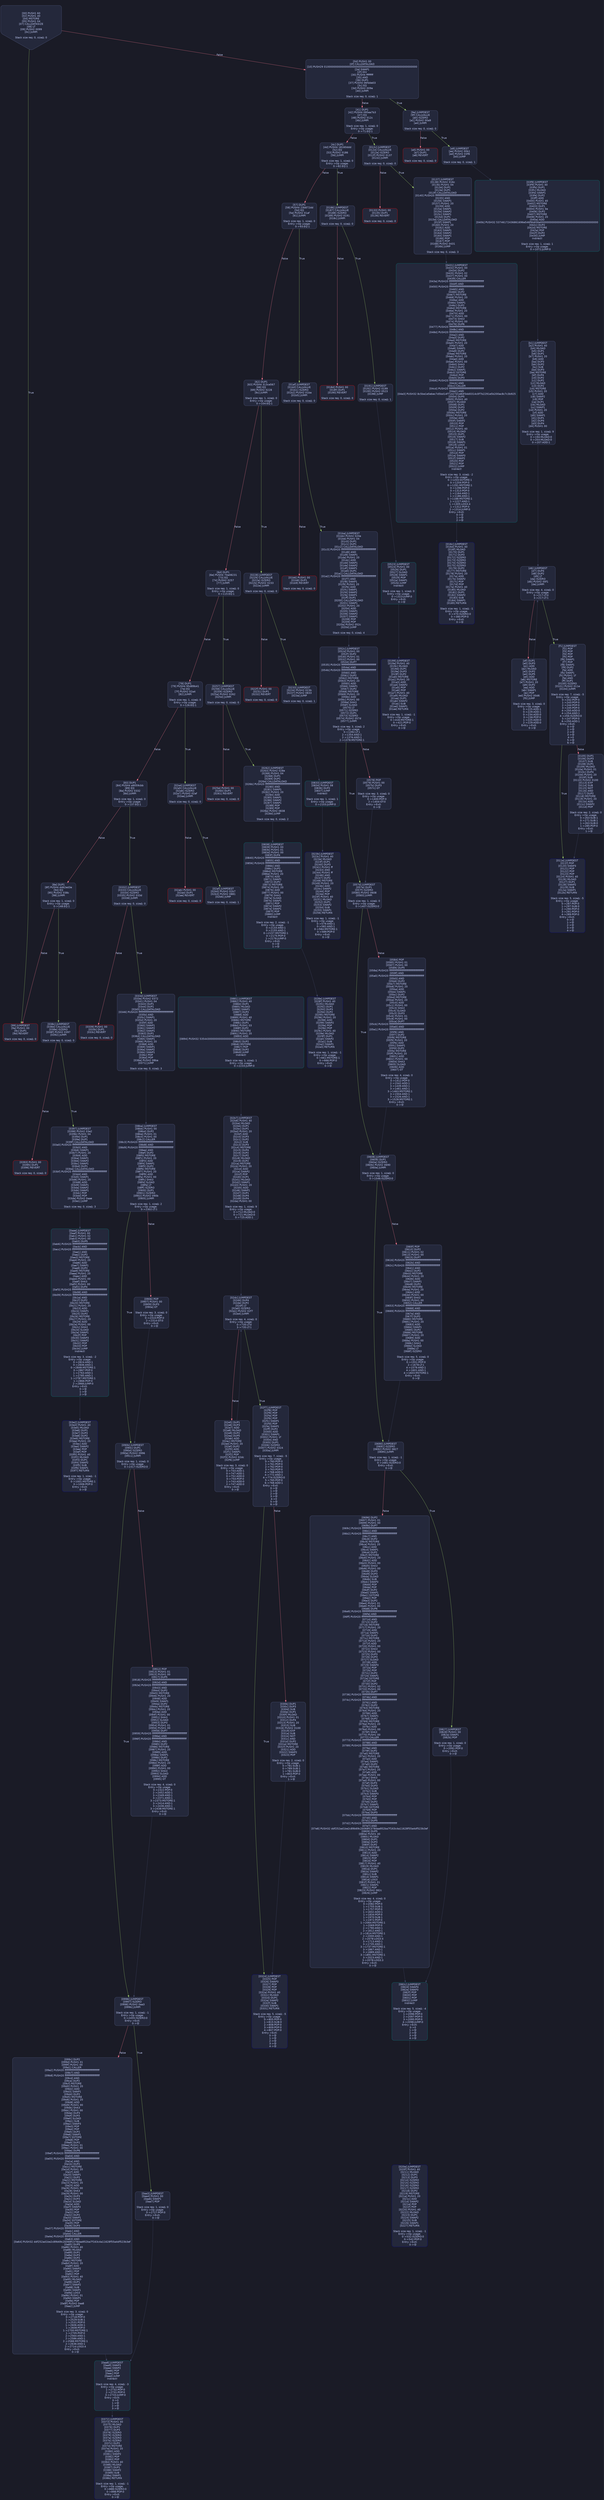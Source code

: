 digraph G {
    node [shape=box, style="filled, rounded", color="#565f89", fontcolor="#c0caf5", fontname="Helvetica", fillcolor="#24283b"];
    edge [color="#414868", fontcolor="#c0caf5", fontname="Helvetica"];
    bgcolor="#1a1b26";
    0 [ label = "[00] PUSH1 60
[02] PUSH1 40
[04] MSTORE
[05] PUSH1 04
[07] CALLDATASIZE
[08] LT
[09] PUSH2 0099
[0c] JUMPI

Stack size req: 0, sizeΔ: 0
" shape = invhouse]
    1 [ label = "[0d] PUSH1 00
[0f] CALLDATALOAD
[10] PUSH29 0100000000000000000000000000000000000000000000000000000000
[2e] SWAP1
[2f] DIV
[30] PUSH4 ffffffff
[35] AND
[36] DUP1
[37] PUSH4 06fdde03
[3c] EQ
[3d] PUSH2 009e
[40] JUMPI

Stack size req: 0, sizeΔ: 1
"]
    2 [ label = "[41] DUP1
[42] PUSH4 095ea7b3
[47] EQ
[48] PUSH2 012c
[4b] JUMPI

Stack size req: 1, sizeΔ: 0
Entry->Op usage:
	0->71:EQ:1
"]
    3 [ label = "[4c] DUP1
[4d] PUSH4 18160ddd
[52] EQ
[53] PUSH2 0186
[56] JUMPI

Stack size req: 1, sizeΔ: 0
Entry->Op usage:
	0->82:EQ:1
"]
    4 [ label = "[57] DUP1
[58] PUSH4 23b872dd
[5d] EQ
[5e] PUSH2 01af
[61] JUMPI

Stack size req: 1, sizeΔ: 0
Entry->Op usage:
	0->93:EQ:1
"]
    5 [ label = "[62] DUP1
[63] PUSH4 313ce567
[68] EQ
[69] PUSH2 0228
[6c] JUMPI

Stack size req: 1, sizeΔ: 0
Entry->Op usage:
	0->104:EQ:1
"]
    6 [ label = "[6d] DUP1
[6e] PUSH4 70a08231
[73] EQ
[74] PUSH2 0257
[77] JUMPI

Stack size req: 1, sizeΔ: 0
Entry->Op usage:
	0->115:EQ:1
"]
    7 [ label = "[78] DUP1
[79] PUSH4 95d89b41
[7e] EQ
[7f] PUSH2 02a4
[82] JUMPI

Stack size req: 1, sizeΔ: 0
Entry->Op usage:
	0->126:EQ:1
"]
    8 [ label = "[83] DUP1
[84] PUSH4 a9059cbb
[89] EQ
[8a] PUSH2 0332
[8d] JUMPI

Stack size req: 1, sizeΔ: 0
Entry->Op usage:
	0->137:EQ:1
"]
    9 [ label = "[8e] DUP1
[8f] PUSH4 dd62ed3e
[94] EQ
[95] PUSH2 038c
[98] JUMPI

Stack size req: 1, sizeΔ: 0
Entry->Op usage:
	0->148:EQ:1
"]
    10 [ label = "[99] JUMPDEST
[9a] PUSH1 00
[9c] DUP1
[9d] REVERT

Stack size req: 0, sizeΔ: 0
" color = "red"]
    11 [ label = "[9e] JUMPDEST
[9f] CALLVALUE
[a0] ISZERO
[a1] PUSH2 00a9
[a4] JUMPI

Stack size req: 0, sizeΔ: 0
"]
    12 [ label = "[a5] PUSH1 00
[a7] DUP1
[a8] REVERT

Stack size req: 0, sizeΔ: 0
" color = "red"]
    13 [ label = "[a9] JUMPDEST
[aa] PUSH2 00b1
[ad] PUSH2 03f8
[b0] JUMP

Stack size req: 0, sizeΔ: 1
"]
    14 [ label = "[b1] JUMPDEST
[b2] PUSH1 40
[b4] MLOAD
[b5] DUP1
[b6] DUP1
[b7] PUSH1 20
[b9] ADD
[ba] DUP3
[bb] DUP2
[bc] SUB
[bd] DUP3
[be] MSTORE
[bf] DUP4
[c0] DUP2
[c1] DUP2
[c2] MLOAD
[c3] DUP2
[c4] MSTORE
[c5] PUSH1 20
[c7] ADD
[c8] SWAP2
[c9] POP
[ca] DUP1
[cb] MLOAD
[cc] SWAP1
[cd] PUSH1 20
[cf] ADD
[d0] SWAP1
[d1] DUP1
[d2] DUP4
[d3] DUP4
[d4] PUSH1 00

Stack size req: 1, sizeΔ: 9
Entry->Op usage:
	0->194:MLOAD:0
	0->203:MLOAD:0
	0->207:ADD:1
"]
    15 [ label = "[d6] JUMPDEST
[d7] DUP4
[d8] DUP2
[d9] LT
[da] ISZERO
[db] PUSH2 00f1
[de] JUMPI

Stack size req: 4, sizeΔ: 0
Entry->Op usage:
	0->217:LT:0
	3->217:LT:1
"]
    16 [ label = "[df] DUP1
[e0] DUP3
[e1] ADD
[e2] MLOAD
[e3] DUP2
[e4] DUP5
[e5] ADD
[e6] MSTORE
[e7] PUSH1 20
[e9] DUP2
[ea] ADD
[eb] SWAP1
[ec] POP
[ed] PUSH2 00d6
[f0] JUMP

Stack size req: 3, sizeΔ: 0
Entry->Op usage:
	0->225:ADD:1
	0->229:ADD:1
	0->234:ADD:0
	0->236:POP:0
	1->225:ADD:0
	2->229:ADD:0
Entry->Exit:
	0->😵
"]
    17 [ label = "[f1] JUMPDEST
[f2] POP
[f3] POP
[f4] POP
[f5] POP
[f6] SWAP1
[f7] POP
[f8] SWAP1
[f9] DUP2
[fa] ADD
[fb] SWAP1
[fc] PUSH1 1f
[fe] AND
[ff] DUP1
[0100] ISZERO
[0101] PUSH2 011e
[0104] JUMPI

Stack size req: 7, sizeΔ: -5
Entry->Op usage:
	0->242:POP:0
	1->243:POP:0
	2->244:POP:0
	3->245:POP:0
	4->250:ADD:0
	4->254:AND:1
	4->256:ISZERO:0
	5->247:POP:0
	6->250:ADD:1
Entry->Exit:
	0->😵
	1->😵
	2->😵
	3->😵
	4->0
	5->😵
	6->😵
"]
    18 [ label = "[0105] DUP1
[0106] DUP3
[0107] SUB
[0108] DUP1
[0109] MLOAD
[010a] PUSH1 01
[010c] DUP4
[010d] PUSH1 20
[010f] SUB
[0110] PUSH2 0100
[0113] EXP
[0114] SUB
[0115] NOT
[0116] AND
[0117] DUP2
[0118] MSTORE
[0119] PUSH1 20
[011b] ADD
[011c] SWAP2
[011d] POP

Stack size req: 2, sizeΔ: 0
Entry->Op usage:
	0->263:SUB:1
	0->271:SUB:1
	1->263:SUB:0
	1->285:POP:0
Entry->Exit:
	1->😵
"]
    19 [ label = "[011e] JUMPDEST
[011f] POP
[0120] SWAP3
[0121] POP
[0122] POP
[0123] POP
[0124] PUSH1 40
[0126] MLOAD
[0127] DUP1
[0128] SWAP2
[0129] SUB
[012a] SWAP1
[012b] RETURN

Stack size req: 5, sizeΔ: -5
Entry->Op usage:
	0->287:POP:0
	1->297:SUB:0
	2->290:POP:0
	3->291:POP:0
	4->289:POP:0
Entry->Exit:
	0->😵
	1->😵
	2->😵
	3->😵
	4->😵
" color = "darkblue"]
    20 [ label = "[012c] JUMPDEST
[012d] CALLVALUE
[012e] ISZERO
[012f] PUSH2 0137
[0132] JUMPI

Stack size req: 0, sizeΔ: 0
"]
    21 [ label = "[0133] PUSH1 00
[0135] DUP1
[0136] REVERT

Stack size req: 0, sizeΔ: 0
" color = "red"]
    22 [ label = "[0137] JUMPDEST
[0138] PUSH2 016c
[013b] PUSH1 04
[013d] DUP1
[013e] DUP1
[013f] CALLDATALOAD
[0140] PUSH20 ffffffffffffffffffffffffffffffffffffffff
[0155] AND
[0156] SWAP1
[0157] PUSH1 20
[0159] ADD
[015a] SWAP1
[015b] SWAP2
[015c] SWAP1
[015d] DUP1
[015e] CALLDATALOAD
[015f] SWAP1
[0160] PUSH1 20
[0162] ADD
[0163] SWAP1
[0164] SWAP2
[0165] SWAP1
[0166] POP
[0167] POP
[0168] PUSH2 0431
[016b] JUMP

Stack size req: 0, sizeΔ: 3
"]
    23 [ label = "[016c] JUMPDEST
[016d] PUSH1 40
[016f] MLOAD
[0170] DUP1
[0171] DUP3
[0172] ISZERO
[0173] ISZERO
[0174] ISZERO
[0175] ISZERO
[0176] DUP2
[0177] MSTORE
[0178] PUSH1 20
[017a] ADD
[017b] SWAP2
[017c] POP
[017d] POP
[017e] PUSH1 40
[0180] MLOAD
[0181] DUP1
[0182] SWAP2
[0183] SUB
[0184] SWAP1
[0185] RETURN

Stack size req: 1, sizeΔ: -1
Entry->Op usage:
	0->370:ISZERO:0
	0->380:POP:0
Entry->Exit:
	0->😵
" color = "darkblue"]
    24 [ label = "[0186] JUMPDEST
[0187] CALLVALUE
[0188] ISZERO
[0189] PUSH2 0191
[018c] JUMPI

Stack size req: 0, sizeΔ: 0
"]
    25 [ label = "[018d] PUSH1 00
[018f] DUP1
[0190] REVERT

Stack size req: 0, sizeΔ: 0
" color = "red"]
    26 [ label = "[0191] JUMPDEST
[0192] PUSH2 0199
[0195] PUSH2 0523
[0198] JUMP

Stack size req: 0, sizeΔ: 1
"]
    27 [ label = "[0199] JUMPDEST
[019a] PUSH1 40
[019c] MLOAD
[019d] DUP1
[019e] DUP3
[019f] DUP2
[01a0] MSTORE
[01a1] PUSH1 20
[01a3] ADD
[01a4] SWAP2
[01a5] POP
[01a6] POP
[01a7] PUSH1 40
[01a9] MLOAD
[01aa] DUP1
[01ab] SWAP2
[01ac] SUB
[01ad] SWAP1
[01ae] RETURN

Stack size req: 1, sizeΔ: -1
Entry->Op usage:
	0->416:MSTORE:1
	0->421:POP:0
Entry->Exit:
	0->😵
" color = "darkblue"]
    28 [ label = "[01af] JUMPDEST
[01b0] CALLVALUE
[01b1] ISZERO
[01b2] PUSH2 01ba
[01b5] JUMPI

Stack size req: 0, sizeΔ: 0
"]
    29 [ label = "[01b6] PUSH1 00
[01b8] DUP1
[01b9] REVERT

Stack size req: 0, sizeΔ: 0
" color = "red"]
    30 [ label = "[01ba] JUMPDEST
[01bb] PUSH2 020e
[01be] PUSH1 04
[01c0] DUP1
[01c1] DUP1
[01c2] CALLDATALOAD
[01c3] PUSH20 ffffffffffffffffffffffffffffffffffffffff
[01d8] AND
[01d9] SWAP1
[01da] PUSH1 20
[01dc] ADD
[01dd] SWAP1
[01de] SWAP2
[01df] SWAP1
[01e0] DUP1
[01e1] CALLDATALOAD
[01e2] PUSH20 ffffffffffffffffffffffffffffffffffffffff
[01f7] AND
[01f8] SWAP1
[01f9] PUSH1 20
[01fb] ADD
[01fc] SWAP1
[01fd] SWAP2
[01fe] SWAP1
[01ff] DUP1
[0200] CALLDATALOAD
[0201] SWAP1
[0202] PUSH1 20
[0204] ADD
[0205] SWAP1
[0206] SWAP2
[0207] SWAP1
[0208] POP
[0209] POP
[020a] PUSH2 052c
[020d] JUMP

Stack size req: 0, sizeΔ: 4
"]
    31 [ label = "[020e] JUMPDEST
[020f] PUSH1 40
[0211] MLOAD
[0212] DUP1
[0213] DUP3
[0214] ISZERO
[0215] ISZERO
[0216] ISZERO
[0217] ISZERO
[0218] DUP2
[0219] MSTORE
[021a] PUSH1 20
[021c] ADD
[021d] SWAP2
[021e] POP
[021f] POP
[0220] PUSH1 40
[0222] MLOAD
[0223] DUP1
[0224] SWAP2
[0225] SUB
[0226] SWAP1
[0227] RETURN

Stack size req: 1, sizeΔ: -1
Entry->Op usage:
	0->532:ISZERO:0
	0->542:POP:0
Entry->Exit:
	0->😵
" color = "darkblue"]
    32 [ label = "[0228] JUMPDEST
[0229] CALLVALUE
[022a] ISZERO
[022b] PUSH2 0233
[022e] JUMPI

Stack size req: 0, sizeΔ: 0
"]
    33 [ label = "[022f] PUSH1 00
[0231] DUP1
[0232] REVERT

Stack size req: 0, sizeΔ: 0
" color = "red"]
    34 [ label = "[0233] JUMPDEST
[0234] PUSH2 023b
[0237] PUSH2 0833
[023a] JUMP

Stack size req: 0, sizeΔ: 1
"]
    35 [ label = "[023b] JUMPDEST
[023c] PUSH1 40
[023e] MLOAD
[023f] DUP1
[0240] DUP3
[0241] PUSH1 ff
[0243] AND
[0244] PUSH1 ff
[0246] AND
[0247] DUP2
[0248] MSTORE
[0249] PUSH1 20
[024b] ADD
[024c] SWAP2
[024d] POP
[024e] POP
[024f] PUSH1 40
[0251] MLOAD
[0252] DUP1
[0253] SWAP2
[0254] SUB
[0255] SWAP1
[0256] RETURN

Stack size req: 1, sizeΔ: -1
Entry->Op usage:
	0->579:AND:1
	0->582:AND:1
	0->584:MSTORE:1
	0->589:POP:0
Entry->Exit:
	0->😵
" color = "darkblue"]
    36 [ label = "[0257] JUMPDEST
[0258] CALLVALUE
[0259] ISZERO
[025a] PUSH2 0262
[025d] JUMPI

Stack size req: 0, sizeΔ: 0
"]
    37 [ label = "[025e] PUSH1 00
[0260] DUP1
[0261] REVERT

Stack size req: 0, sizeΔ: 0
" color = "red"]
    38 [ label = "[0262] JUMPDEST
[0263] PUSH2 028e
[0266] PUSH1 04
[0268] DUP1
[0269] DUP1
[026a] CALLDATALOAD
[026b] PUSH20 ffffffffffffffffffffffffffffffffffffffff
[0280] AND
[0281] SWAP1
[0282] PUSH1 20
[0284] ADD
[0285] SWAP1
[0286] SWAP2
[0287] SWAP1
[0288] POP
[0289] POP
[028a] PUSH2 0838
[028d] JUMP

Stack size req: 0, sizeΔ: 2
"]
    39 [ label = "[028e] JUMPDEST
[028f] PUSH1 40
[0291] MLOAD
[0292] DUP1
[0293] DUP3
[0294] DUP2
[0295] MSTORE
[0296] PUSH1 20
[0298] ADD
[0299] SWAP2
[029a] POP
[029b] POP
[029c] PUSH1 40
[029e] MLOAD
[029f] DUP1
[02a0] SWAP2
[02a1] SUB
[02a2] SWAP1
[02a3] RETURN

Stack size req: 1, sizeΔ: -1
Entry->Op usage:
	0->661:MSTORE:1
	0->666:POP:0
Entry->Exit:
	0->😵
" color = "darkblue"]
    40 [ label = "[02a4] JUMPDEST
[02a5] CALLVALUE
[02a6] ISZERO
[02a7] PUSH2 02af
[02aa] JUMPI

Stack size req: 0, sizeΔ: 0
"]
    41 [ label = "[02ab] PUSH1 00
[02ad] DUP1
[02ae] REVERT

Stack size req: 0, sizeΔ: 0
" color = "red"]
    42 [ label = "[02af] JUMPDEST
[02b0] PUSH2 02b7
[02b3] PUSH2 0881
[02b6] JUMP

Stack size req: 0, sizeΔ: 1
"]
    43 [ label = "[02b7] JUMPDEST
[02b8] PUSH1 40
[02ba] MLOAD
[02bb] DUP1
[02bc] DUP1
[02bd] PUSH1 20
[02bf] ADD
[02c0] DUP3
[02c1] DUP2
[02c2] SUB
[02c3] DUP3
[02c4] MSTORE
[02c5] DUP4
[02c6] DUP2
[02c7] DUP2
[02c8] MLOAD
[02c9] DUP2
[02ca] MSTORE
[02cb] PUSH1 20
[02cd] ADD
[02ce] SWAP2
[02cf] POP
[02d0] DUP1
[02d1] MLOAD
[02d2] SWAP1
[02d3] PUSH1 20
[02d5] ADD
[02d6] SWAP1
[02d7] DUP1
[02d8] DUP4
[02d9] DUP4
[02da] PUSH1 00

Stack size req: 1, sizeΔ: 9
Entry->Op usage:
	0->712:MLOAD:0
	0->721:MLOAD:0
	0->725:ADD:1
"]
    44 [ label = "[02dc] JUMPDEST
[02dd] DUP4
[02de] DUP2
[02df] LT
[02e0] ISZERO
[02e1] PUSH2 02f7
[02e4] JUMPI

Stack size req: 4, sizeΔ: 0
Entry->Op usage:
	0->735:LT:0
	3->735:LT:1
"]
    45 [ label = "[02e5] DUP1
[02e6] DUP3
[02e7] ADD
[02e8] MLOAD
[02e9] DUP2
[02ea] DUP5
[02eb] ADD
[02ec] MSTORE
[02ed] PUSH1 20
[02ef] DUP2
[02f0] ADD
[02f1] SWAP1
[02f2] POP
[02f3] PUSH2 02dc
[02f6] JUMP

Stack size req: 3, sizeΔ: 0
Entry->Op usage:
	0->743:ADD:1
	0->747:ADD:1
	0->752:ADD:0
	0->754:POP:0
	1->743:ADD:0
	2->747:ADD:0
Entry->Exit:
	0->😵
"]
    46 [ label = "[02f7] JUMPDEST
[02f8] POP
[02f9] POP
[02fa] POP
[02fb] POP
[02fc] SWAP1
[02fd] POP
[02fe] SWAP1
[02ff] DUP2
[0300] ADD
[0301] SWAP1
[0302] PUSH1 1f
[0304] AND
[0305] DUP1
[0306] ISZERO
[0307] PUSH2 0324
[030a] JUMPI

Stack size req: 7, sizeΔ: -5
Entry->Op usage:
	0->760:POP:0
	1->761:POP:0
	2->762:POP:0
	3->763:POP:0
	4->768:ADD:0
	4->772:AND:1
	4->774:ISZERO:0
	5->765:POP:0
	6->768:ADD:1
Entry->Exit:
	0->😵
	1->😵
	2->😵
	3->😵
	4->0
	5->😵
	6->😵
"]
    47 [ label = "[030b] DUP1
[030c] DUP3
[030d] SUB
[030e] DUP1
[030f] MLOAD
[0310] PUSH1 01
[0312] DUP4
[0313] PUSH1 20
[0315] SUB
[0316] PUSH2 0100
[0319] EXP
[031a] SUB
[031b] NOT
[031c] AND
[031d] DUP2
[031e] MSTORE
[031f] PUSH1 20
[0321] ADD
[0322] SWAP2
[0323] POP

Stack size req: 2, sizeΔ: 0
Entry->Op usage:
	0->781:SUB:1
	0->789:SUB:1
	1->781:SUB:0
	1->803:POP:0
Entry->Exit:
	1->😵
"]
    48 [ label = "[0324] JUMPDEST
[0325] POP
[0326] SWAP3
[0327] POP
[0328] POP
[0329] POP
[032a] PUSH1 40
[032c] MLOAD
[032d] DUP1
[032e] SWAP2
[032f] SUB
[0330] SWAP1
[0331] RETURN

Stack size req: 5, sizeΔ: -5
Entry->Op usage:
	0->805:POP:0
	1->815:SUB:0
	2->808:POP:0
	3->809:POP:0
	4->807:POP:0
Entry->Exit:
	0->😵
	1->😵
	2->😵
	3->😵
	4->😵
" color = "darkblue"]
    49 [ label = "[0332] JUMPDEST
[0333] CALLVALUE
[0334] ISZERO
[0335] PUSH2 033d
[0338] JUMPI

Stack size req: 0, sizeΔ: 0
"]
    50 [ label = "[0339] PUSH1 00
[033b] DUP1
[033c] REVERT

Stack size req: 0, sizeΔ: 0
" color = "red"]
    51 [ label = "[033d] JUMPDEST
[033e] PUSH2 0372
[0341] PUSH1 04
[0343] DUP1
[0344] DUP1
[0345] CALLDATALOAD
[0346] PUSH20 ffffffffffffffffffffffffffffffffffffffff
[035b] AND
[035c] SWAP1
[035d] PUSH1 20
[035f] ADD
[0360] SWAP1
[0361] SWAP2
[0362] SWAP1
[0363] DUP1
[0364] CALLDATALOAD
[0365] SWAP1
[0366] PUSH1 20
[0368] ADD
[0369] SWAP1
[036a] SWAP2
[036b] SWAP1
[036c] POP
[036d] POP
[036e] PUSH2 08ba
[0371] JUMP

Stack size req: 0, sizeΔ: 3
"]
    52 [ label = "[0372] JUMPDEST
[0373] PUSH1 40
[0375] MLOAD
[0376] DUP1
[0377] DUP3
[0378] ISZERO
[0379] ISZERO
[037a] ISZERO
[037b] ISZERO
[037c] DUP2
[037d] MSTORE
[037e] PUSH1 20
[0380] ADD
[0381] SWAP2
[0382] POP
[0383] POP
[0384] PUSH1 40
[0386] MLOAD
[0387] DUP1
[0388] SWAP2
[0389] SUB
[038a] SWAP1
[038b] RETURN

Stack size req: 1, sizeΔ: -1
Entry->Op usage:
	0->888:ISZERO:0
	0->898:POP:0
Entry->Exit:
	0->😵
" color = "darkblue"]
    53 [ label = "[038c] JUMPDEST
[038d] CALLVALUE
[038e] ISZERO
[038f] PUSH2 0397
[0392] JUMPI

Stack size req: 0, sizeΔ: 0
"]
    54 [ label = "[0393] PUSH1 00
[0395] DUP1
[0396] REVERT

Stack size req: 0, sizeΔ: 0
" color = "red"]
    55 [ label = "[0397] JUMPDEST
[0398] PUSH2 03e2
[039b] PUSH1 04
[039d] DUP1
[039e] DUP1
[039f] CALLDATALOAD
[03a0] PUSH20 ffffffffffffffffffffffffffffffffffffffff
[03b5] AND
[03b6] SWAP1
[03b7] PUSH1 20
[03b9] ADD
[03ba] SWAP1
[03bb] SWAP2
[03bc] SWAP1
[03bd] DUP1
[03be] CALLDATALOAD
[03bf] PUSH20 ffffffffffffffffffffffffffffffffffffffff
[03d4] AND
[03d5] SWAP1
[03d6] PUSH1 20
[03d8] ADD
[03d9] SWAP1
[03da] SWAP2
[03db] SWAP1
[03dc] POP
[03dd] POP
[03de] PUSH2 0aae
[03e1] JUMP

Stack size req: 0, sizeΔ: 3
"]
    56 [ label = "[03e2] JUMPDEST
[03e3] PUSH1 40
[03e5] MLOAD
[03e6] DUP1
[03e7] DUP3
[03e8] DUP2
[03e9] MSTORE
[03ea] PUSH1 20
[03ec] ADD
[03ed] SWAP2
[03ee] POP
[03ef] POP
[03f0] PUSH1 40
[03f2] MLOAD
[03f3] DUP1
[03f4] SWAP2
[03f5] SUB
[03f6] SWAP1
[03f7] RETURN

Stack size req: 1, sizeΔ: -1
Entry->Op usage:
	0->1001:MSTORE:1
	0->1006:POP:0
Entry->Exit:
	0->😵
" color = "darkblue"]
    57 [ label = "[03f8] JUMPDEST
[03f9] PUSH1 40
[03fb] DUP1
[03fc] MLOAD
[03fd] SWAP1
[03fe] DUP2
[03ff] ADD
[0400] PUSH1 40
[0402] MSTORE
[0403] DUP1
[0404] PUSH1 0e
[0406] DUP2
[0407] MSTORE
[0408] PUSH1 20
[040a] ADD
[040b] PUSH32 53746172436861696e546f6b656e000000000000000000000000000000000000
[042c] DUP2
[042d] MSTORE
[042e] POP
[042f] DUP2
[0430] JUMP
Indirect!

Stack size req: 1, sizeΔ: 1
Entry->Op usage:
	0->1072:JUMP:0
" color = "teal"]
    58 [ label = "[0431] JUMPDEST
[0432] PUSH1 00
[0434] DUP2
[0435] PUSH1 02
[0437] PUSH1 00
[0439] CALLER
[043a] PUSH20 ffffffffffffffffffffffffffffffffffffffff
[044f] AND
[0450] PUSH20 ffffffffffffffffffffffffffffffffffffffff
[0465] AND
[0466] DUP2
[0467] MSTORE
[0468] PUSH1 20
[046a] ADD
[046b] SWAP1
[046c] DUP2
[046d] MSTORE
[046e] PUSH1 20
[0470] ADD
[0471] PUSH1 00
[0473] SHA3
[0474] PUSH1 00
[0476] DUP6
[0477] PUSH20 ffffffffffffffffffffffffffffffffffffffff
[048c] AND
[048d] PUSH20 ffffffffffffffffffffffffffffffffffffffff
[04a2] AND
[04a3] DUP2
[04a4] MSTORE
[04a5] PUSH1 20
[04a7] ADD
[04a8] SWAP1
[04a9] DUP2
[04aa] MSTORE
[04ab] PUSH1 20
[04ad] ADD
[04ae] PUSH1 00
[04b0] SHA3
[04b1] DUP2
[04b2] SWAP1
[04b3] SSTORE
[04b4] POP
[04b5] DUP3
[04b6] PUSH20 ffffffffffffffffffffffffffffffffffffffff
[04cb] AND
[04cc] CALLER
[04cd] PUSH20 ffffffffffffffffffffffffffffffffffffffff
[04e2] AND
[04e3] PUSH32 8c5be1e5ebec7d5bd14f71427d1e84f3dd0314c0f7b2291e5b200ac8c7c3b925
[0504] DUP5
[0505] PUSH1 40
[0507] MLOAD
[0508] DUP1
[0509] DUP3
[050a] DUP2
[050b] MSTORE
[050c] PUSH1 20
[050e] ADD
[050f] SWAP2
[0510] POP
[0511] POP
[0512] PUSH1 40
[0514] MLOAD
[0515] DUP1
[0516] SWAP2
[0517] SUB
[0518] SWAP1
[0519] LOG3
[051a] PUSH1 01
[051c] SWAP1
[051d] POP
[051e] SWAP3
[051f] SWAP2
[0520] POP
[0521] POP
[0522] JUMP
Indirect!

Stack size req: 3, sizeΔ: -2
Entry->Op usage:
	0->1203:SSTORE:1
	0->1204:POP:0
	0->1291:MSTORE:1
	0->1296:POP:0
	0->1313:POP:0
	1->1164:AND:1
	1->1186:AND:1
	1->1188:MSTORE:1
	1->1227:AND:1
	1->1305:LOG3:4
	1->1312:POP:0
	2->1314:JUMP:0
Entry->Exit:
	0->😵
	1->😵
	2->😵
" color = "teal"]
    59 [ label = "[0523] JUMPDEST
[0524] PUSH1 00
[0526] DUP1
[0527] SLOAD
[0528] SWAP1
[0529] POP
[052a] SWAP1
[052b] JUMP
Indirect!

Stack size req: 1, sizeΔ: 0
Entry->Op usage:
	0->1323:JUMP:0
Entry->Exit:
	0->😵
" color = "teal"]
    60 [ label = "[052c] JUMPDEST
[052d] PUSH1 00
[052f] DUP2
[0530] PUSH1 01
[0532] PUSH1 00
[0534] DUP7
[0535] PUSH20 ffffffffffffffffffffffffffffffffffffffff
[054a] AND
[054b] PUSH20 ffffffffffffffffffffffffffffffffffffffff
[0560] AND
[0561] DUP2
[0562] MSTORE
[0563] PUSH1 20
[0565] ADD
[0566] SWAP1
[0567] DUP2
[0568] MSTORE
[0569] PUSH1 20
[056b] ADD
[056c] PUSH1 00
[056e] SHA3
[056f] SLOAD
[0570] LT
[0571] ISZERO
[0572] DUP1
[0573] ISZERO
[0574] PUSH2 057d
[0577] JUMPI

Stack size req: 3, sizeΔ: 2
Entry->Op usage:
	0->1392:LT:1
	2->1354:AND:1
	2->1376:AND:1
	2->1378:MSTORE:1
"]
    61 [ label = "[0578] POP
[0579] PUSH1 00
[057b] DUP3
[057c] GT

Stack size req: 3, sizeΔ: 0
Entry->Op usage:
	0->1400:POP:0
	2->1404:GT:0
Entry->Exit:
	0->😵
"]
    62 [ label = "[057d] JUMPDEST
[057e] DUP1
[057f] ISZERO
[0580] PUSH2 0608
[0583] JUMPI

Stack size req: 1, sizeΔ: 0
Entry->Op usage:
	0->1407:ISZERO:0
"]
    63 [ label = "[0584] POP
[0585] PUSH1 01
[0587] PUSH1 00
[0589] DUP5
[058a] PUSH20 ffffffffffffffffffffffffffffffffffffffff
[059f] AND
[05a0] PUSH20 ffffffffffffffffffffffffffffffffffffffff
[05b5] AND
[05b6] DUP2
[05b7] MSTORE
[05b8] PUSH1 20
[05ba] ADD
[05bb] SWAP1
[05bc] DUP2
[05bd] MSTORE
[05be] PUSH1 20
[05c0] ADD
[05c1] PUSH1 00
[05c3] SHA3
[05c4] SLOAD
[05c5] DUP3
[05c6] PUSH1 01
[05c8] PUSH1 00
[05ca] DUP7
[05cb] PUSH20 ffffffffffffffffffffffffffffffffffffffff
[05e0] AND
[05e1] PUSH20 ffffffffffffffffffffffffffffffffffffffff
[05f6] AND
[05f7] DUP2
[05f8] MSTORE
[05f9] PUSH1 20
[05fb] ADD
[05fc] SWAP1
[05fd] DUP2
[05fe] MSTORE
[05ff] PUSH1 20
[0601] ADD
[0602] PUSH1 00
[0604] SHA3
[0605] SLOAD
[0606] ADD
[0607] GT

Stack size req: 4, sizeΔ: 0
Entry->Op usage:
	0->1412:POP:0
	2->1542:ADD:1
	3->1439:AND:1
	3->1461:AND:1
	3->1463:MSTORE:1
	3->1504:AND:1
	3->1526:AND:1
	3->1528:MSTORE:1
Entry->Exit:
	0->😵
"]
    64 [ label = "[0608] JUMPDEST
[0609] DUP1
[060a] ISZERO
[060b] PUSH2 0690
[060e] JUMPI

Stack size req: 1, sizeΔ: 0
Entry->Op usage:
	0->1546:ISZERO:0
"]
    65 [ label = "[060f] POP
[0610] DUP2
[0611] PUSH1 02
[0613] PUSH1 00
[0615] DUP7
[0616] PUSH20 ffffffffffffffffffffffffffffffffffffffff
[062b] AND
[062c] PUSH20 ffffffffffffffffffffffffffffffffffffffff
[0641] AND
[0642] DUP2
[0643] MSTORE
[0644] PUSH1 20
[0646] ADD
[0647] SWAP1
[0648] DUP2
[0649] MSTORE
[064a] PUSH1 20
[064c] ADD
[064d] PUSH1 00
[064f] SHA3
[0650] PUSH1 00
[0652] CALLER
[0653] PUSH20 ffffffffffffffffffffffffffffffffffffffff
[0668] AND
[0669] PUSH20 ffffffffffffffffffffffffffffffffffffffff
[067e] AND
[067f] DUP2
[0680] MSTORE
[0681] PUSH1 20
[0683] ADD
[0684] SWAP1
[0685] DUP2
[0686] MSTORE
[0687] PUSH1 20
[0689] ADD
[068a] PUSH1 00
[068c] SHA3
[068d] SLOAD
[068e] LT
[068f] ISZERO

Stack size req: 5, sizeΔ: 0
Entry->Op usage:
	0->1551:POP:0
	2->1678:LT:1
	4->1579:AND:1
	4->1601:AND:1
	4->1603:MSTORE:1
Entry->Exit:
	0->😵
"]
    66 [ label = "[0690] JUMPDEST
[0691] ISZERO
[0692] PUSH2 0827
[0695] JUMPI

Stack size req: 1, sizeΔ: -1
Entry->Op usage:
	0->1681:ISZERO:0
Entry->Exit:
	0->😵
"]
    67 [ label = "[0696] DUP2
[0697] PUSH1 01
[0699] PUSH1 00
[069b] DUP7
[069c] PUSH20 ffffffffffffffffffffffffffffffffffffffff
[06b1] AND
[06b2] PUSH20 ffffffffffffffffffffffffffffffffffffffff
[06c7] AND
[06c8] DUP2
[06c9] MSTORE
[06ca] PUSH1 20
[06cc] ADD
[06cd] SWAP1
[06ce] DUP2
[06cf] MSTORE
[06d0] PUSH1 20
[06d2] ADD
[06d3] PUSH1 00
[06d5] SHA3
[06d6] PUSH1 00
[06d8] DUP3
[06d9] DUP3
[06da] SLOAD
[06db] SUB
[06dc] SWAP3
[06dd] POP
[06de] POP
[06df] DUP2
[06e0] SWAP1
[06e1] SSTORE
[06e2] POP
[06e3] DUP2
[06e4] PUSH1 01
[06e6] PUSH1 00
[06e8] DUP6
[06e9] PUSH20 ffffffffffffffffffffffffffffffffffffffff
[06fe] AND
[06ff] PUSH20 ffffffffffffffffffffffffffffffffffffffff
[0714] AND
[0715] DUP2
[0716] MSTORE
[0717] PUSH1 20
[0719] ADD
[071a] SWAP1
[071b] DUP2
[071c] MSTORE
[071d] PUSH1 20
[071f] ADD
[0720] PUSH1 00
[0722] SHA3
[0723] PUSH1 00
[0725] DUP3
[0726] DUP3
[0727] SLOAD
[0728] ADD
[0729] SWAP3
[072a] POP
[072b] POP
[072c] DUP2
[072d] SWAP1
[072e] SSTORE
[072f] POP
[0730] DUP2
[0731] PUSH1 02
[0733] PUSH1 00
[0735] DUP7
[0736] PUSH20 ffffffffffffffffffffffffffffffffffffffff
[074b] AND
[074c] PUSH20 ffffffffffffffffffffffffffffffffffffffff
[0761] AND
[0762] DUP2
[0763] MSTORE
[0764] PUSH1 20
[0766] ADD
[0767] SWAP1
[0768] DUP2
[0769] MSTORE
[076a] PUSH1 20
[076c] ADD
[076d] PUSH1 00
[076f] SHA3
[0770] PUSH1 00
[0772] CALLER
[0773] PUSH20 ffffffffffffffffffffffffffffffffffffffff
[0788] AND
[0789] PUSH20 ffffffffffffffffffffffffffffffffffffffff
[079e] AND
[079f] DUP2
[07a0] MSTORE
[07a1] PUSH1 20
[07a3] ADD
[07a4] SWAP1
[07a5] DUP2
[07a6] MSTORE
[07a7] PUSH1 20
[07a9] ADD
[07aa] PUSH1 00
[07ac] SHA3
[07ad] PUSH1 00
[07af] DUP3
[07b0] DUP3
[07b1] SLOAD
[07b2] SUB
[07b3] SWAP3
[07b4] POP
[07b5] POP
[07b6] DUP2
[07b7] SWAP1
[07b8] SSTORE
[07b9] POP
[07ba] DUP3
[07bb] PUSH20 ffffffffffffffffffffffffffffffffffffffff
[07d0] AND
[07d1] DUP5
[07d2] PUSH20 ffffffffffffffffffffffffffffffffffffffff
[07e7] AND
[07e8] PUSH32 ddf252ad1be2c89b69c2b068fc378daa952ba7f163c4a11628f55a4df523b3ef
[0809] DUP5
[080a] PUSH1 40
[080c] MLOAD
[080d] DUP1
[080e] DUP3
[080f] DUP2
[0810] MSTORE
[0811] PUSH1 20
[0813] ADD
[0814] SWAP2
[0815] POP
[0816] POP
[0817] PUSH1 40
[0819] MLOAD
[081a] DUP1
[081b] SWAP2
[081c] SUB
[081d] SWAP1
[081e] LOG3
[081f] PUSH1 01
[0821] SWAP1
[0822] POP
[0823] PUSH2 082c
[0826] JUMP

Stack size req: 4, sizeΔ: 0
Entry->Op usage:
	0->2082:POP:0
	1->1755:SUB:1
	1->1757:POP:0
	1->1832:ADD:1
	1->1834:POP:0
	1->1970:SUB:1
	1->1972:POP:0
	1->2064:MSTORE:1
	1->2069:POP:0
	2->1790:AND:1
	2->1812:AND:1
	2->1814:MSTORE:1
	2->2000:AND:1
	2->2078:LOG3:4
	3->1713:AND:1
	3->1735:AND:1
	3->1737:MSTORE:1
	3->1867:AND:1
	3->1889:AND:1
	3->1891:MSTORE:1
	3->2023:AND:1
	3->2078:LOG3:3
Entry->Exit:
	0->😵
"]
    68 [ label = "[0827] JUMPDEST
[0828] PUSH1 00
[082a] SWAP1
[082b] POP

Stack size req: 1, sizeΔ: 0
Entry->Op usage:
	0->2091:POP:0
Entry->Exit:
	0->😵
"]
    69 [ label = "[082c] JUMPDEST
[082d] SWAP4
[082e] SWAP3
[082f] POP
[0830] POP
[0831] POP
[0832] JUMP
Indirect!

Stack size req: 5, sizeΔ: -4
Entry->Op usage:
	1->2096:POP:0
	2->2097:POP:0
	3->2095:POP:0
	4->2098:JUMP:0
Entry->Exit:
	0->0
	1->😵
	2->😵
	3->😵
	4->😵
" color = "teal"]
    70 [ label = "[0833] JUMPDEST
[0834] PUSH1 08
[0836] DUP2
[0837] JUMP
Indirect!

Stack size req: 1, sizeΔ: 1
Entry->Op usage:
	0->2103:JUMP:0
" color = "teal"]
    71 [ label = "[0838] JUMPDEST
[0839] PUSH1 00
[083b] PUSH1 01
[083d] PUSH1 00
[083f] DUP4
[0840] PUSH20 ffffffffffffffffffffffffffffffffffffffff
[0855] AND
[0856] PUSH20 ffffffffffffffffffffffffffffffffffffffff
[086b] AND
[086c] DUP2
[086d] MSTORE
[086e] PUSH1 20
[0870] ADD
[0871] SWAP1
[0872] DUP2
[0873] MSTORE
[0874] PUSH1 20
[0876] ADD
[0877] PUSH1 00
[0879] SHA3
[087a] SLOAD
[087b] SWAP1
[087c] POP
[087d] SWAP2
[087e] SWAP1
[087f] POP
[0880] JUMP
Indirect!

Stack size req: 2, sizeΔ: -1
Entry->Op usage:
	0->2133:AND:1
	0->2155:AND:1
	0->2157:MSTORE:1
	0->2175:POP:0
	1->2176:JUMP:0
Entry->Exit:
	0->😵
	1->😵
" color = "teal"]
    72 [ label = "[0881] JUMPDEST
[0882] PUSH1 40
[0884] DUP1
[0885] MLOAD
[0886] SWAP1
[0887] DUP2
[0888] ADD
[0889] PUSH1 40
[088b] MSTORE
[088c] DUP1
[088d] PUSH1 03
[088f] DUP2
[0890] MSTORE
[0891] PUSH1 20
[0893] ADD
[0894] PUSH32 5354430000000000000000000000000000000000000000000000000000000000
[08b5] DUP2
[08b6] MSTORE
[08b7] POP
[08b8] DUP2
[08b9] JUMP
Indirect!

Stack size req: 1, sizeΔ: 1
Entry->Op usage:
	0->2233:JUMP:0
" color = "teal"]
    73 [ label = "[08ba] JUMPDEST
[08bb] PUSH1 00
[08bd] DUP2
[08be] PUSH1 01
[08c0] PUSH1 00
[08c2] CALLER
[08c3] PUSH20 ffffffffffffffffffffffffffffffffffffffff
[08d8] AND
[08d9] PUSH20 ffffffffffffffffffffffffffffffffffffffff
[08ee] AND
[08ef] DUP2
[08f0] MSTORE
[08f1] PUSH1 20
[08f3] ADD
[08f4] SWAP1
[08f5] DUP2
[08f6] MSTORE
[08f7] PUSH1 20
[08f9] ADD
[08fa] PUSH1 00
[08fc] SHA3
[08fd] SLOAD
[08fe] LT
[08ff] ISZERO
[0900] DUP1
[0901] ISZERO
[0902] PUSH2 090b
[0905] JUMPI

Stack size req: 1, sizeΔ: 2
Entry->Op usage:
	0->2302:LT:1
"]
    74 [ label = "[0906] POP
[0907] PUSH1 00
[0909] DUP3
[090a] GT

Stack size req: 3, sizeΔ: 0
Entry->Op usage:
	0->2310:POP:0
	2->2314:GT:0
Entry->Exit:
	0->😵
"]
    75 [ label = "[090b] JUMPDEST
[090c] DUP1
[090d] ISZERO
[090e] PUSH2 0996
[0911] JUMPI

Stack size req: 1, sizeΔ: 0
Entry->Op usage:
	0->2317:ISZERO:0
"]
    76 [ label = "[0912] POP
[0913] PUSH1 01
[0915] PUSH1 00
[0917] DUP5
[0918] PUSH20 ffffffffffffffffffffffffffffffffffffffff
[092d] AND
[092e] PUSH20 ffffffffffffffffffffffffffffffffffffffff
[0943] AND
[0944] DUP2
[0945] MSTORE
[0946] PUSH1 20
[0948] ADD
[0949] SWAP1
[094a] DUP2
[094b] MSTORE
[094c] PUSH1 20
[094e] ADD
[094f] PUSH1 00
[0951] SHA3
[0952] SLOAD
[0953] DUP3
[0954] PUSH1 01
[0956] PUSH1 00
[0958] DUP7
[0959] PUSH20 ffffffffffffffffffffffffffffffffffffffff
[096e] AND
[096f] PUSH20 ffffffffffffffffffffffffffffffffffffffff
[0984] AND
[0985] DUP2
[0986] MSTORE
[0987] PUSH1 20
[0989] ADD
[098a] SWAP1
[098b] DUP2
[098c] MSTORE
[098d] PUSH1 20
[098f] ADD
[0990] PUSH1 00
[0992] SHA3
[0993] SLOAD
[0994] ADD
[0995] GT

Stack size req: 4, sizeΔ: 0
Entry->Op usage:
	0->2322:POP:0
	2->2452:ADD:1
	3->2349:AND:1
	3->2371:AND:1
	3->2373:MSTORE:1
	3->2414:AND:1
	3->2436:AND:1
	3->2438:MSTORE:1
Entry->Exit:
	0->😵
"]
    77 [ label = "[0996] JUMPDEST
[0997] ISZERO
[0998] PUSH2 0aa3
[099b] JUMPI

Stack size req: 1, sizeΔ: -1
Entry->Op usage:
	0->2455:ISZERO:0
Entry->Exit:
	0->😵
"]
    78 [ label = "[099c] DUP2
[099d] PUSH1 01
[099f] PUSH1 00
[09a1] CALLER
[09a2] PUSH20 ffffffffffffffffffffffffffffffffffffffff
[09b7] AND
[09b8] PUSH20 ffffffffffffffffffffffffffffffffffffffff
[09cd] AND
[09ce] DUP2
[09cf] MSTORE
[09d0] PUSH1 20
[09d2] ADD
[09d3] SWAP1
[09d4] DUP2
[09d5] MSTORE
[09d6] PUSH1 20
[09d8] ADD
[09d9] PUSH1 00
[09db] SHA3
[09dc] PUSH1 00
[09de] DUP3
[09df] DUP3
[09e0] SLOAD
[09e1] SUB
[09e2] SWAP3
[09e3] POP
[09e4] POP
[09e5] DUP2
[09e6] SWAP1
[09e7] SSTORE
[09e8] POP
[09e9] DUP2
[09ea] PUSH1 01
[09ec] PUSH1 00
[09ee] DUP6
[09ef] PUSH20 ffffffffffffffffffffffffffffffffffffffff
[0a04] AND
[0a05] PUSH20 ffffffffffffffffffffffffffffffffffffffff
[0a1a] AND
[0a1b] DUP2
[0a1c] MSTORE
[0a1d] PUSH1 20
[0a1f] ADD
[0a20] SWAP1
[0a21] DUP2
[0a22] MSTORE
[0a23] PUSH1 20
[0a25] ADD
[0a26] PUSH1 00
[0a28] SHA3
[0a29] PUSH1 00
[0a2b] DUP3
[0a2c] DUP3
[0a2d] SLOAD
[0a2e] ADD
[0a2f] SWAP3
[0a30] POP
[0a31] POP
[0a32] DUP2
[0a33] SWAP1
[0a34] SSTORE
[0a35] POP
[0a36] DUP3
[0a37] PUSH20 ffffffffffffffffffffffffffffffffffffffff
[0a4c] AND
[0a4d] CALLER
[0a4e] PUSH20 ffffffffffffffffffffffffffffffffffffffff
[0a63] AND
[0a64] PUSH32 ddf252ad1be2c89b69c2b068fc378daa952ba7f163c4a11628f55a4df523b3ef
[0a85] DUP5
[0a86] PUSH1 40
[0a88] MLOAD
[0a89] DUP1
[0a8a] DUP3
[0a8b] DUP2
[0a8c] MSTORE
[0a8d] PUSH1 20
[0a8f] ADD
[0a90] SWAP2
[0a91] POP
[0a92] POP
[0a93] PUSH1 40
[0a95] MLOAD
[0a96] DUP1
[0a97] SWAP2
[0a98] SUB
[0a99] SWAP1
[0a9a] LOG3
[0a9b] PUSH1 01
[0a9d] SWAP1
[0a9e] POP
[0a9f] PUSH2 0aa8
[0aa2] JUMP

Stack size req: 3, sizeΔ: 0
Entry->Op usage:
	0->2718:POP:0
	1->2529:SUB:1
	1->2531:POP:0
	1->2606:ADD:1
	1->2608:POP:0
	1->2700:MSTORE:1
	1->2705:POP:0
	2->2564:AND:1
	2->2586:AND:1
	2->2588:MSTORE:1
	2->2636:AND:1
	2->2714:LOG3:4
Entry->Exit:
	0->😵
"]
    79 [ label = "[0aa3] JUMPDEST
[0aa4] PUSH1 00
[0aa6] SWAP1
[0aa7] POP

Stack size req: 1, sizeΔ: 0
Entry->Op usage:
	0->2727:POP:0
Entry->Exit:
	0->😵
"]
    80 [ label = "[0aa8] JUMPDEST
[0aa9] SWAP3
[0aaa] SWAP2
[0aab] POP
[0aac] POP
[0aad] JUMP
Indirect!

Stack size req: 4, sizeΔ: -3
Entry->Op usage:
	1->2732:POP:0
	2->2731:POP:0
	3->2733:JUMP:0
Entry->Exit:
	0->0
	1->😵
	2->😵
	3->😵
" color = "teal"]
    81 [ label = "[0aae] JUMPDEST
[0aaf] PUSH1 00
[0ab1] PUSH1 02
[0ab3] PUSH1 00
[0ab5] DUP5
[0ab6] PUSH20 ffffffffffffffffffffffffffffffffffffffff
[0acb] AND
[0acc] PUSH20 ffffffffffffffffffffffffffffffffffffffff
[0ae1] AND
[0ae2] DUP2
[0ae3] MSTORE
[0ae4] PUSH1 20
[0ae6] ADD
[0ae7] SWAP1
[0ae8] DUP2
[0ae9] MSTORE
[0aea] PUSH1 20
[0aec] ADD
[0aed] PUSH1 00
[0aef] SHA3
[0af0] PUSH1 00
[0af2] DUP4
[0af3] PUSH20 ffffffffffffffffffffffffffffffffffffffff
[0b08] AND
[0b09] PUSH20 ffffffffffffffffffffffffffffffffffffffff
[0b1e] AND
[0b1f] DUP2
[0b20] MSTORE
[0b21] PUSH1 20
[0b23] ADD
[0b24] SWAP1
[0b25] DUP2
[0b26] MSTORE
[0b27] PUSH1 20
[0b29] ADD
[0b2a] PUSH1 00
[0b2c] SHA3
[0b2d] SLOAD
[0b2e] SWAP1
[0b2f] POP
[0b30] SWAP3
[0b31] SWAP2
[0b32] POP
[0b33] POP
[0b34] JUMP
Indirect!

Stack size req: 3, sizeΔ: -2
Entry->Op usage:
	0->2824:AND:1
	0->2846:AND:1
	0->2848:MSTORE:1
	0->2867:POP:0
	1->2763:AND:1
	1->2785:AND:1
	1->2787:MSTORE:1
	1->2866:POP:0
	2->2868:JUMP:0
Entry->Exit:
	0->😵
	1->😵
	2->😵
" color = "teal"]
    0 -> 1 [ label = "False" color = "#f7768e"]
    0 -> 10 [ label = "True" color = "#9ece6a"]
    1 -> 2 [ label = "False" color = "#f7768e"]
    1 -> 11 [ label = "True" color = "#9ece6a"]
    2 -> 3 [ label = "False" color = "#f7768e"]
    2 -> 20 [ label = "True" color = "#9ece6a"]
    3 -> 4 [ label = "False" color = "#f7768e"]
    3 -> 24 [ label = "True" color = "#9ece6a"]
    4 -> 5 [ label = "False" color = "#f7768e"]
    4 -> 28 [ label = "True" color = "#9ece6a"]
    5 -> 6 [ label = "False" color = "#f7768e"]
    5 -> 32 [ label = "True" color = "#9ece6a"]
    6 -> 7 [ label = "False" color = "#f7768e"]
    6 -> 36 [ label = "True" color = "#9ece6a"]
    7 -> 8 [ label = "False" color = "#f7768e"]
    7 -> 40 [ label = "True" color = "#9ece6a"]
    8 -> 9 [ label = "False" color = "#f7768e"]
    8 -> 49 [ label = "True" color = "#9ece6a"]
    9 -> 10 [ label = "False" color = "#f7768e"]
    9 -> 53 [ label = "True" color = "#9ece6a"]
    11 -> 12 [ label = "False" color = "#f7768e"]
    11 -> 13 [ label = "True" color = "#9ece6a"]
    13 -> 57 [ ]
    14 -> 15 [ ]
    15 -> 16 [ label = "False" color = "#f7768e"]
    15 -> 17 [ label = "True" color = "#9ece6a"]
    16 -> 15 [ ]
    17 -> 18 [ label = "False" color = "#f7768e"]
    17 -> 19 [ label = "True" color = "#9ece6a"]
    18 -> 19 [ ]
    20 -> 21 [ label = "False" color = "#f7768e"]
    20 -> 22 [ label = "True" color = "#9ece6a"]
    22 -> 58 [ ]
    24 -> 25 [ label = "False" color = "#f7768e"]
    24 -> 26 [ label = "True" color = "#9ece6a"]
    26 -> 59 [ ]
    28 -> 29 [ label = "False" color = "#f7768e"]
    28 -> 30 [ label = "True" color = "#9ece6a"]
    30 -> 60 [ ]
    32 -> 33 [ label = "False" color = "#f7768e"]
    32 -> 34 [ label = "True" color = "#9ece6a"]
    34 -> 70 [ ]
    36 -> 37 [ label = "False" color = "#f7768e"]
    36 -> 38 [ label = "True" color = "#9ece6a"]
    38 -> 71 [ ]
    40 -> 41 [ label = "False" color = "#f7768e"]
    40 -> 42 [ label = "True" color = "#9ece6a"]
    42 -> 72 [ ]
    43 -> 44 [ ]
    44 -> 45 [ label = "False" color = "#f7768e"]
    44 -> 46 [ label = "True" color = "#9ece6a"]
    45 -> 44 [ ]
    46 -> 47 [ label = "False" color = "#f7768e"]
    46 -> 48 [ label = "True" color = "#9ece6a"]
    47 -> 48 [ ]
    49 -> 50 [ label = "False" color = "#f7768e"]
    49 -> 51 [ label = "True" color = "#9ece6a"]
    51 -> 73 [ ]
    53 -> 54 [ label = "False" color = "#f7768e"]
    53 -> 55 [ label = "True" color = "#9ece6a"]
    55 -> 81 [ ]
    60 -> 61 [ label = "False" color = "#f7768e"]
    60 -> 62 [ label = "True" color = "#9ece6a"]
    61 -> 62 [ ]
    62 -> 63 [ label = "False" color = "#f7768e"]
    62 -> 64 [ label = "True" color = "#9ece6a"]
    63 -> 64 [ ]
    64 -> 65 [ label = "False" color = "#f7768e"]
    64 -> 66 [ label = "True" color = "#9ece6a"]
    65 -> 66 [ ]
    66 -> 67 [ label = "False" color = "#f7768e"]
    66 -> 68 [ label = "True" color = "#9ece6a"]
    67 -> 69 [ ]
    68 -> 69 [ ]
    73 -> 74 [ label = "False" color = "#f7768e"]
    73 -> 75 [ label = "True" color = "#9ece6a"]
    74 -> 75 [ ]
    75 -> 76 [ label = "False" color = "#f7768e"]
    75 -> 77 [ label = "True" color = "#9ece6a"]
    76 -> 77 [ ]
    77 -> 78 [ label = "False" color = "#f7768e"]
    77 -> 79 [ label = "True" color = "#9ece6a"]
    78 -> 80 [ ]
    79 -> 80 [ ]
    57 -> 14 [ ]
    58 -> 23 [ ]
    59 -> 27 [ ]
    69 -> 31 [ ]
    70 -> 35 [ ]
    71 -> 39 [ ]
    72 -> 43 [ ]
    80 -> 52 [ ]
    81 -> 56 [ ]

}
